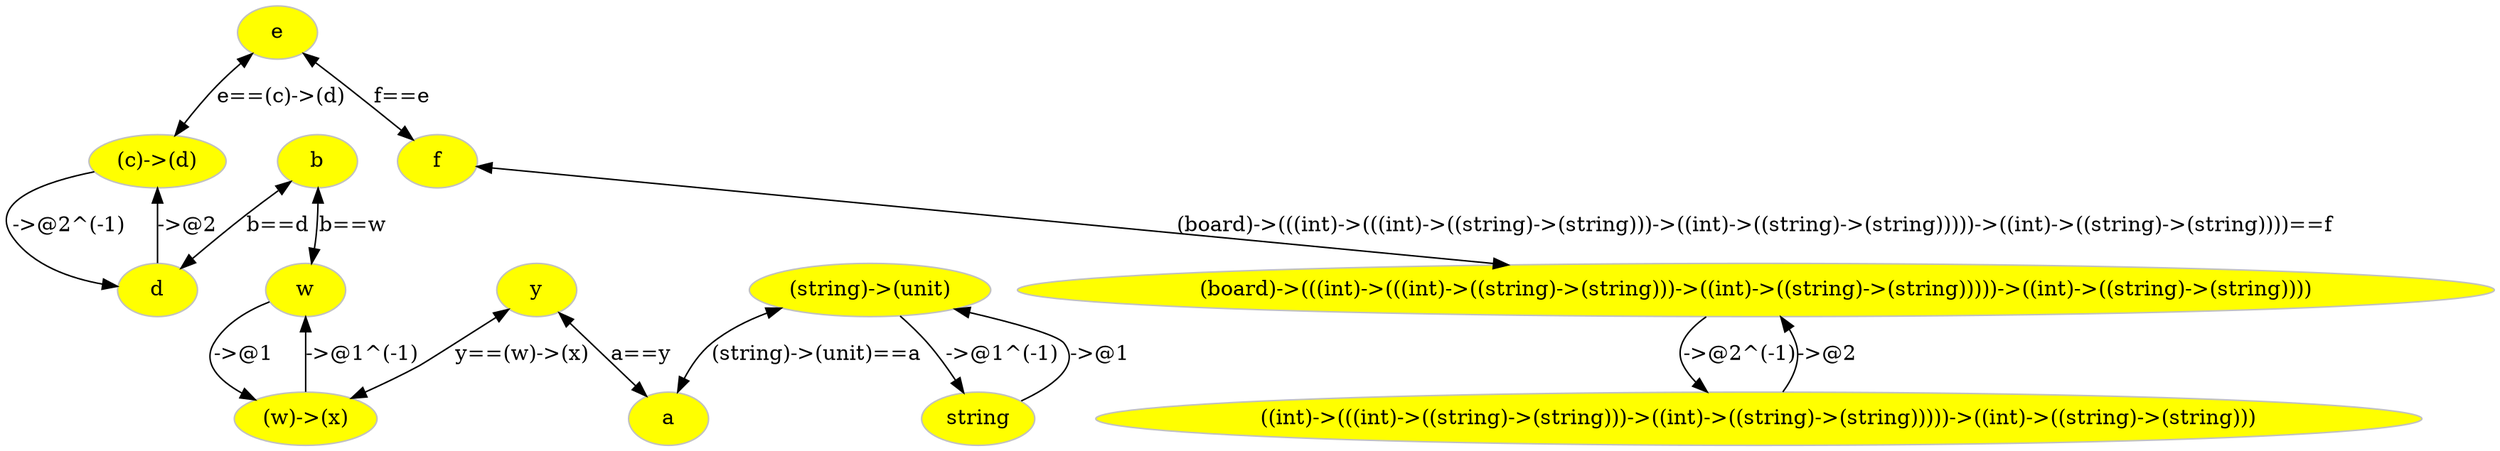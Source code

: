 digraph G1 {
node [color = grey, style = filled];
v3 [style=filled, fillcolor=yellow, label="e"];
v4 [style=filled, fillcolor=yellow, label="(c)->(d)"];
v8 [style=filled, fillcolor=yellow, label="b"];
v9 [style=filled, fillcolor=yellow, label="w"];
v10 [style=filled, fillcolor=yellow, label="d"];
v11 [style=filled, fillcolor=yellow, label="y"];
v12 [style=filled, fillcolor=yellow, label="(w)->(x)"];
v14 [style=filled, fillcolor=yellow, label="f"];
v15 [style=filled, fillcolor=yellow, label="(string)->(unit)"];
v16 [style=filled, fillcolor=yellow, label="a"];
v23 [style=filled, fillcolor=yellow, label="(board)->(((int)->(((int)->((string)->(string)))->((int)->((string)->(string)))))->((int)->((string)->(string))))"];
v29 [style=filled, fillcolor=yellow, label="string"];
v33 [style=filled, fillcolor=yellow, label="((int)->(((int)->((string)->(string)))->((int)->((string)->(string)))))->((int)->((string)->(string)))"];
v3->v14 [dir=both label="f==e"];
v3->v4 [dir=both label="e==(c)->(d)"];
v4->v10 [label="->@2^(-1)"];
v8->v9 [dir=both label="b==w"];
v8->v10 [dir=both label="b==d"];
v9->v12 [label="->@1"];
v10->v4 [label="->@2"];
v11->v16 [dir=both label="a==y"];
v11->v12 [dir=both label="y==(w)->(x)"];
v12->v9 [label="->@1^(-1)"];
v14->v23 [dir=both label="(board)->(((int)->(((int)->((string)->(string)))->((int)->((string)->(string)))))->((int)->((string)->(string))))==f"];
v15->v29 [label="->@1^(-1)"];
v15->v16 [dir=both label="(string)->(unit)==a"];
v23->v33 [label="->@2^(-1)"];
v29->v15 [label="->@1"];
v33->v23 [label="->@2"];
}

